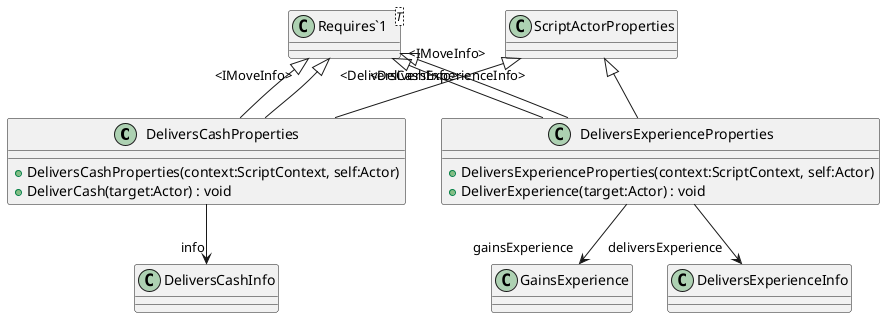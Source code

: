 @startuml
class DeliversCashProperties {
    + DeliversCashProperties(context:ScriptContext, self:Actor)
    + DeliverCash(target:Actor) : void
}
class DeliversExperienceProperties {
    + DeliversExperienceProperties(context:ScriptContext, self:Actor)
    + DeliverExperience(target:Actor) : void
}
class "Requires`1"<T> {
}
ScriptActorProperties <|-- DeliversCashProperties
"Requires`1" "<IMoveInfo>" <|-- DeliversCashProperties
"Requires`1" "<DeliversCashInfo>" <|-- DeliversCashProperties
DeliversCashProperties --> "info" DeliversCashInfo
ScriptActorProperties <|-- DeliversExperienceProperties
"Requires`1" "<IMoveInfo>" <|-- DeliversExperienceProperties
"Requires`1" "<DeliversExperienceInfo>" <|-- DeliversExperienceProperties
DeliversExperienceProperties --> "deliversExperience" DeliversExperienceInfo
DeliversExperienceProperties --> "gainsExperience" GainsExperience
@enduml

